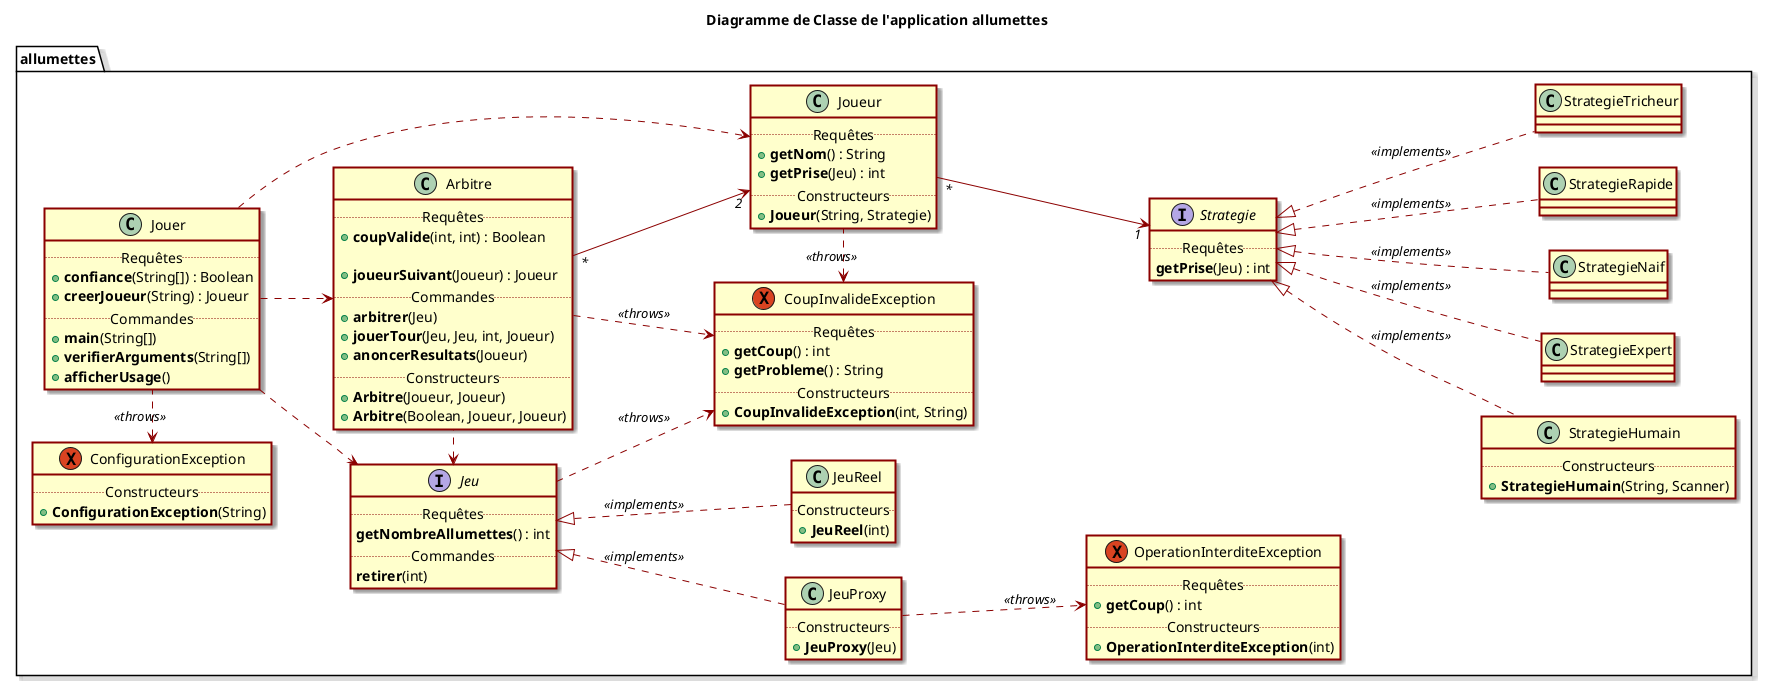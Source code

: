 @startuml allumettes

skinparam ClassBackgroundColor BUSINESS
skinparam ClassBorderColor DarkRed
skinparam ClassBorderThickness 2
skinparam ArrowColor DarkRed
skinparam RoundCorner 0
skinparam Shadowing true
skinparam ArrowFontStyle italic

package "allumettes" {
    title Diagramme de Classe de l'application allumettes

    left to right direction

    class Arbitre
    class Jouer

    interface Jeu
    class JeuProxy
    class JeuReel

    class Joueur
    interface Strategie
    class StrategieHumain
    class StrategieExpert
    class StrategieNaif
    class StrategieRapide
    class StrategieTricheur

    exception ConfigurationException
    exception OperationInterditeException
    exception CoupInvalideException

    interface Strategie {
        .. Requêtes ..
        **getPrise**(Jeu) : int
    }

    class StrategieHumain {
        .. Constructeurs ..
        + **StrategieHumain**(String, Scanner)
    }

    interface Jeu {
        .. Requêtes ..
        **getNombreAllumettes**() : int
        .. Commandes ..
        **retirer**(int)
    }

    class JeuReel {
        .. Constructeurs ..
        + **JeuReel**(int)
    }

    class JeuProxy {
        .. Constructeurs ..
        + **JeuProxy**(Jeu)
    }

    class Jouer {
        .. Requêtes ..
        + **confiance**(String[]) : Boolean
        + **creerJoueur**(String) : Joueur
        .. Commandes ..
        + **main**(String[])
        + **verifierArguments**(String[])
        + **afficherUsage**()
    }

    class Arbitre {
        .. Requêtes ..
        + **coupValide**(int, int) : Boolean

        + **joueurSuivant**(Joueur) : Joueur
        .. Commandes ..
        + **arbitrer**(Jeu)
        + **jouerTour**(Jeu, Jeu, int, Joueur)
        + **anoncerResultats**(Joueur)
        .. Constructeurs ..
        + **Arbitre**(Joueur, Joueur)
        + **Arbitre**(Boolean, Joueur, Joueur)
    }

    class Joueur {
        .. Requêtes ..
        + **getNom**() : String
        + **getPrise**(Jeu) : int
        .. Constructeurs ..
        + **Joueur**(String, Strategie)
    }

    exception ConfigurationException {
        .. Constructeurs ..
        + **ConfigurationException**(String)
    }

    exception CoupInvalideException {
        .. Requêtes ..
        + **getCoup**() : int
        + **getProbleme**() : String
        .. Constructeurs ..
        + **CoupInvalideException**(int, String)
    }

    exception OperationInterditeException {
        .. Requêtes ..
        + **getCoup**() : int
        .. Constructeurs ..
        + **OperationInterditeException**(int)
    }
}

Arbitre ..> CoupInvalideException : <<throws>>
Joueur .left.> CoupInvalideException : <<throws>>
Arbitre "*" --> "2" Joueur
Arbitre .left.> Jeu

JeuProxy .up.|> Jeu : <<implements>>
JeuReel .up.|> Jeu : <<implements>>
Jeu ..> CoupInvalideException : <<throws>>

JeuProxy ..> OperationInterditeException : <<throws>>

Jouer .left.> ConfigurationException : <<throws>>
Jouer ..> Arbitre
Jouer ..> Jeu
Jouer ..> Joueur

Joueur "*" --> "1" Strategie

StrategieExpert .up.|> Strategie : <<implements>>
StrategieHumain .up.|> Strategie : <<implements>>
StrategieNaif .up.|> Strategie : <<implements>>
StrategieRapide .up.|> Strategie : <<implements>>
StrategieTricheur .up.|> Strategie : <<implements>>


@enduml